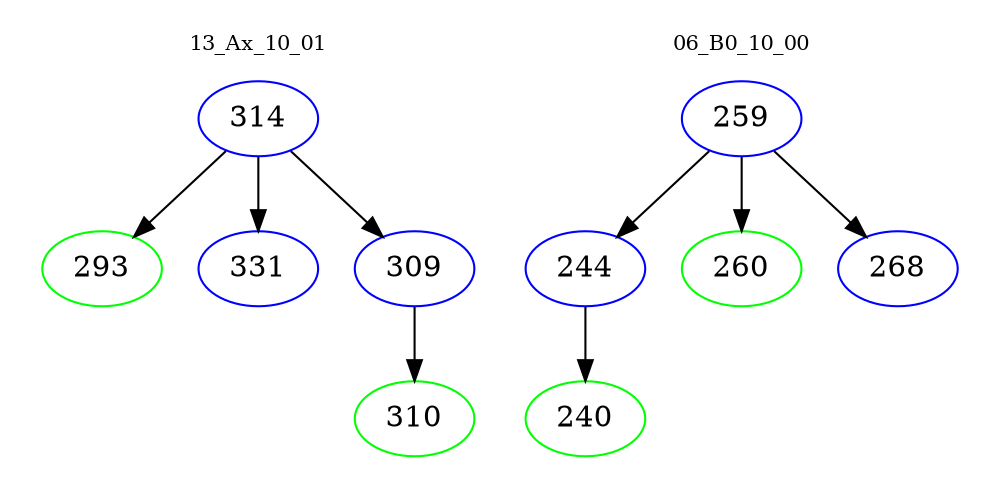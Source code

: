 digraph{
subgraph cluster_0 {
color = white
label = "13_Ax_10_01";
fontsize=10;
T0_314 [label="314", color="blue"]
T0_314 -> T0_293 [color="black"]
T0_293 [label="293", color="green"]
T0_314 -> T0_331 [color="black"]
T0_331 [label="331", color="blue"]
T0_314 -> T0_309 [color="black"]
T0_309 [label="309", color="blue"]
T0_309 -> T0_310 [color="black"]
T0_310 [label="310", color="green"]
}
subgraph cluster_1 {
color = white
label = "06_B0_10_00";
fontsize=10;
T1_259 [label="259", color="blue"]
T1_259 -> T1_244 [color="black"]
T1_244 [label="244", color="blue"]
T1_244 -> T1_240 [color="black"]
T1_240 [label="240", color="green"]
T1_259 -> T1_260 [color="black"]
T1_260 [label="260", color="green"]
T1_259 -> T1_268 [color="black"]
T1_268 [label="268", color="blue"]
}
}
